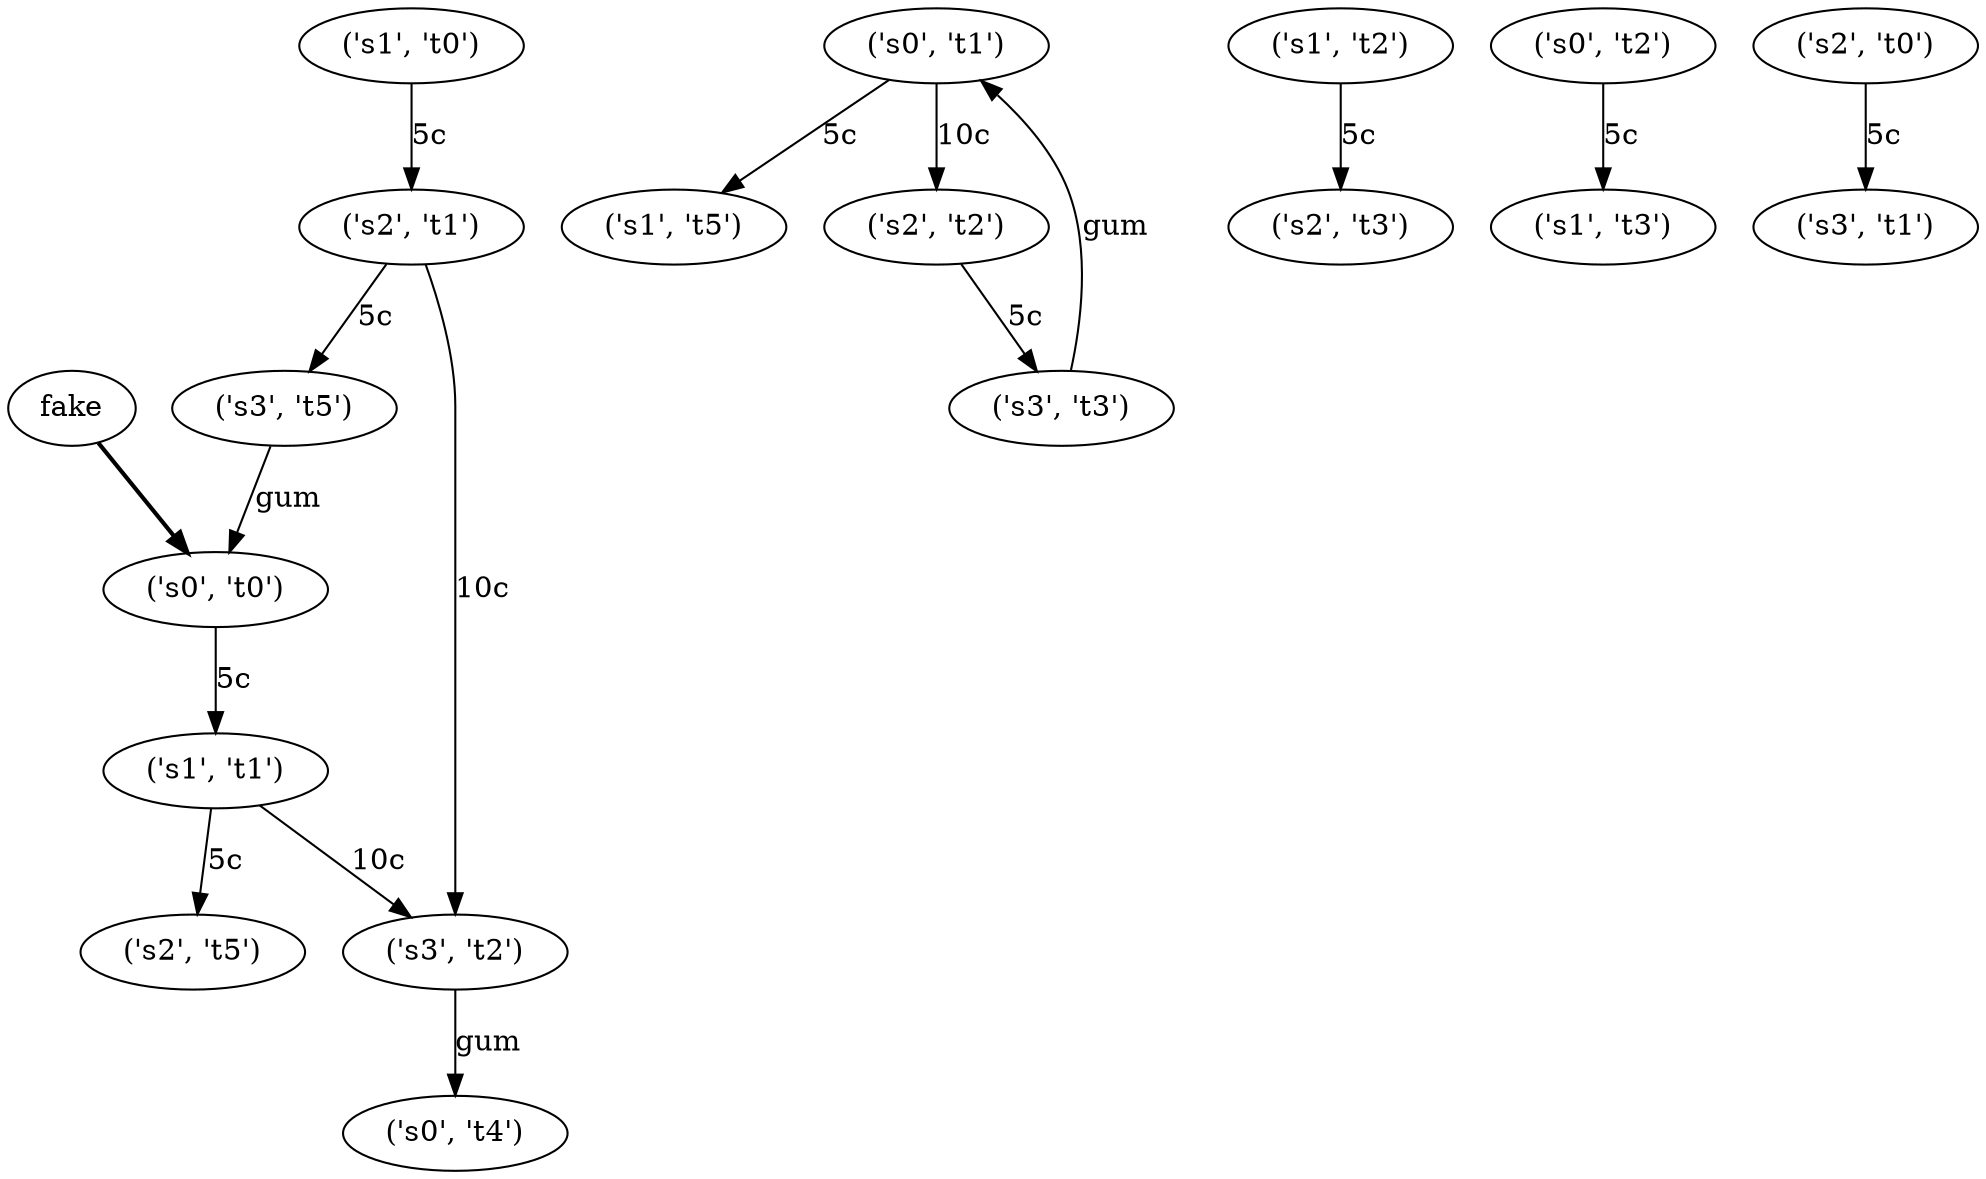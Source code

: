 digraph {
		fake -> "('s0', 't0')" [style=bold]
		"('s0', 't1')" -> "('s1', 't5')" [label="5c"]
		"('s2', 't1')" -> "('s3', 't5')" [label="5c"]
		"('s1', 't1')" -> "('s2', 't5')" [label="5c"]
		"('s3', 't5')" -> "('s0', 't0')" [label=gum]
		"('s1', 't2')" -> "('s2', 't3')" [label="5c"]
		"('s0', 't1')" -> "('s2', 't2')" [label="10c"]
		"('s1', 't1')" -> "('s3', 't2')" [label="10c"]
		"('s0', 't2')" -> "('s1', 't3')" [label="5c"]
		"('s3', 't3')" -> "('s0', 't1')" [label=gum]
		"('s2', 't0')" -> "('s3', 't1')" [label="5c"]
		"('s0', 't0')" -> "('s1', 't1')" [label="5c"]
		"('s2', 't1')" -> "('s3', 't2')" [label="10c"]
		"('s3', 't2')" -> "('s0', 't4')" [label=gum]
		"('s1', 't0')" -> "('s2', 't1')" [label="5c"]
		"('s2', 't2')" -> "('s3', 't3')" [label="5c"]
}
